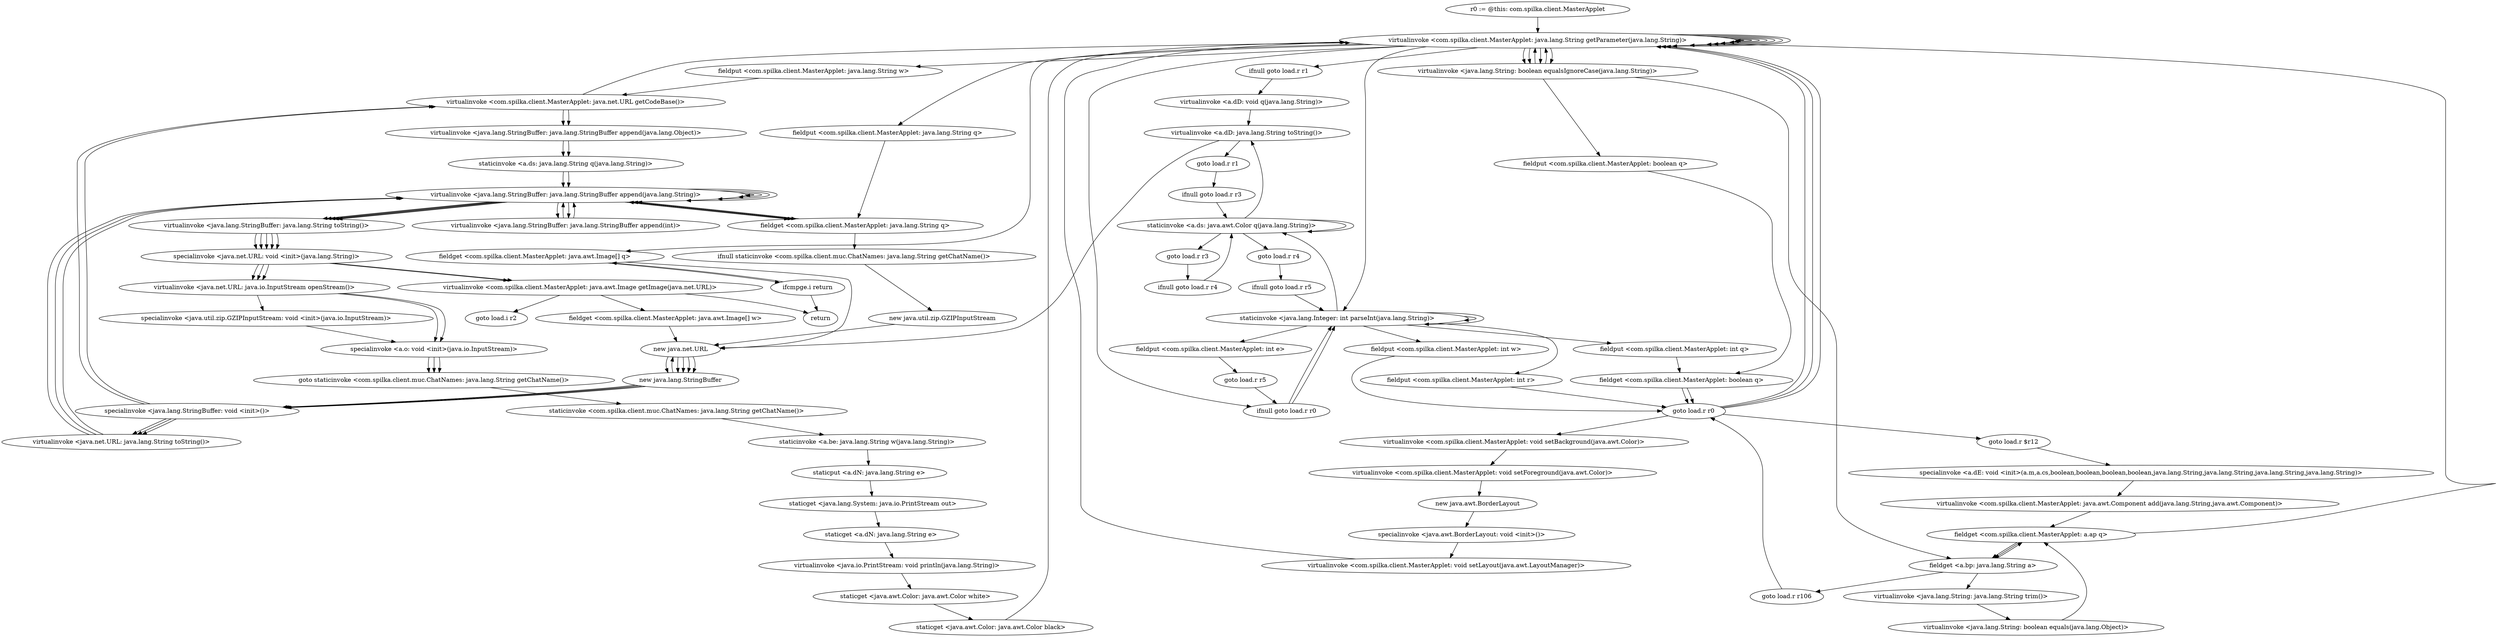 digraph "" {
"r0 := @this: com.spilka.client.MasterApplet"->"virtualinvoke <com.spilka.client.MasterApplet: java.lang.String getParameter(java.lang.String)>";
 "virtualinvoke <com.spilka.client.MasterApplet: java.lang.String getParameter(java.lang.String)>"->"fieldput <com.spilka.client.MasterApplet: java.lang.String w>";
 "fieldput <com.spilka.client.MasterApplet: java.lang.String w>"->"virtualinvoke <com.spilka.client.MasterApplet: java.net.URL getCodeBase()>";
 "virtualinvoke <com.spilka.client.MasterApplet: java.net.URL getCodeBase()>"->"virtualinvoke <com.spilka.client.MasterApplet: java.lang.String getParameter(java.lang.String)>";
 "virtualinvoke <com.spilka.client.MasterApplet: java.lang.String getParameter(java.lang.String)>"->"fieldput <com.spilka.client.MasterApplet: java.lang.String q>";
 "fieldput <com.spilka.client.MasterApplet: java.lang.String q>"->"fieldget <com.spilka.client.MasterApplet: java.lang.String q>";
 "fieldget <com.spilka.client.MasterApplet: java.lang.String q>"->"ifnull staticinvoke <com.spilka.client.muc.ChatNames: java.lang.String getChatName()>";
 "ifnull staticinvoke <com.spilka.client.muc.ChatNames: java.lang.String getChatName()>"->"new java.util.zip.GZIPInputStream";
 "new java.util.zip.GZIPInputStream"->"new java.net.URL";
 "new java.net.URL"->"new java.lang.StringBuffer";
 "new java.lang.StringBuffer"->"new java.net.URL";
 "new java.net.URL"->"new java.lang.StringBuffer";
 "new java.lang.StringBuffer"->"specialinvoke <java.lang.StringBuffer: void <init>()>";
 "specialinvoke <java.lang.StringBuffer: void <init>()>"->"virtualinvoke <java.net.URL: java.lang.String toString()>";
 "virtualinvoke <java.net.URL: java.lang.String toString()>"->"virtualinvoke <java.lang.StringBuffer: java.lang.StringBuffer append(java.lang.String)>";
 "virtualinvoke <java.lang.StringBuffer: java.lang.StringBuffer append(java.lang.String)>"->"virtualinvoke <java.lang.StringBuffer: java.lang.StringBuffer append(java.lang.String)>";
 "virtualinvoke <java.lang.StringBuffer: java.lang.StringBuffer append(java.lang.String)>"->"fieldget <com.spilka.client.MasterApplet: java.lang.String q>";
 "fieldget <com.spilka.client.MasterApplet: java.lang.String q>"->"virtualinvoke <java.lang.StringBuffer: java.lang.StringBuffer append(java.lang.String)>";
 "virtualinvoke <java.lang.StringBuffer: java.lang.StringBuffer append(java.lang.String)>"->"virtualinvoke <java.lang.StringBuffer: java.lang.String toString()>";
 "virtualinvoke <java.lang.StringBuffer: java.lang.String toString()>"->"specialinvoke <java.net.URL: void <init>(java.lang.String)>";
 "specialinvoke <java.net.URL: void <init>(java.lang.String)>"->"virtualinvoke <java.net.URL: java.io.InputStream openStream()>";
 "virtualinvoke <java.net.URL: java.io.InputStream openStream()>"->"specialinvoke <a.o: void <init>(java.io.InputStream)>";
 "specialinvoke <a.o: void <init>(java.io.InputStream)>"->"goto staticinvoke <com.spilka.client.muc.ChatNames: java.lang.String getChatName()>";
 "goto staticinvoke <com.spilka.client.muc.ChatNames: java.lang.String getChatName()>"->"staticinvoke <com.spilka.client.muc.ChatNames: java.lang.String getChatName()>";
 "staticinvoke <com.spilka.client.muc.ChatNames: java.lang.String getChatName()>"->"staticinvoke <a.be: java.lang.String w(java.lang.String)>";
 "staticinvoke <a.be: java.lang.String w(java.lang.String)>"->"staticput <a.dN: java.lang.String e>";
 "staticput <a.dN: java.lang.String e>"->"staticget <java.lang.System: java.io.PrintStream out>";
 "staticget <java.lang.System: java.io.PrintStream out>"->"staticget <a.dN: java.lang.String e>";
 "staticget <a.dN: java.lang.String e>"->"virtualinvoke <java.io.PrintStream: void println(java.lang.String)>";
 "virtualinvoke <java.io.PrintStream: void println(java.lang.String)>"->"staticget <java.awt.Color: java.awt.Color white>";
 "staticget <java.awt.Color: java.awt.Color white>"->"staticget <java.awt.Color: java.awt.Color black>";
 "staticget <java.awt.Color: java.awt.Color black>"->"virtualinvoke <com.spilka.client.MasterApplet: java.lang.String getParameter(java.lang.String)>";
 "virtualinvoke <com.spilka.client.MasterApplet: java.lang.String getParameter(java.lang.String)>"->"virtualinvoke <com.spilka.client.MasterApplet: java.lang.String getParameter(java.lang.String)>";
 "virtualinvoke <com.spilka.client.MasterApplet: java.lang.String getParameter(java.lang.String)>"->"virtualinvoke <com.spilka.client.MasterApplet: java.lang.String getParameter(java.lang.String)>";
 "virtualinvoke <com.spilka.client.MasterApplet: java.lang.String getParameter(java.lang.String)>"->"virtualinvoke <com.spilka.client.MasterApplet: java.lang.String getParameter(java.lang.String)>";
 "virtualinvoke <com.spilka.client.MasterApplet: java.lang.String getParameter(java.lang.String)>"->"virtualinvoke <com.spilka.client.MasterApplet: java.lang.String getParameter(java.lang.String)>";
 "virtualinvoke <com.spilka.client.MasterApplet: java.lang.String getParameter(java.lang.String)>"->"virtualinvoke <com.spilka.client.MasterApplet: java.lang.String getParameter(java.lang.String)>";
 "virtualinvoke <com.spilka.client.MasterApplet: java.lang.String getParameter(java.lang.String)>"->"virtualinvoke <com.spilka.client.MasterApplet: java.lang.String getParameter(java.lang.String)>";
 "virtualinvoke <com.spilka.client.MasterApplet: java.lang.String getParameter(java.lang.String)>"->"virtualinvoke <com.spilka.client.MasterApplet: java.lang.String getParameter(java.lang.String)>";
 "virtualinvoke <com.spilka.client.MasterApplet: java.lang.String getParameter(java.lang.String)>"->"ifnull goto load.r r1";
 "ifnull goto load.r r1"->"virtualinvoke <a.dD: void q(java.lang.String)>";
 "virtualinvoke <a.dD: void q(java.lang.String)>"->"virtualinvoke <a.dD: java.lang.String toString()>";
 "virtualinvoke <a.dD: java.lang.String toString()>"->"goto load.r r1";
 "goto load.r r1"->"ifnull goto load.r r3";
 "ifnull goto load.r r3"->"staticinvoke <a.ds: java.awt.Color q(java.lang.String)>";
 "staticinvoke <a.ds: java.awt.Color q(java.lang.String)>"->"goto load.r r3";
 "goto load.r r3"->"ifnull goto load.r r4";
 "ifnull goto load.r r4"->"staticinvoke <a.ds: java.awt.Color q(java.lang.String)>";
 "staticinvoke <a.ds: java.awt.Color q(java.lang.String)>"->"goto load.r r4";
 "goto load.r r4"->"ifnull goto load.r r5";
 "ifnull goto load.r r5"->"staticinvoke <java.lang.Integer: int parseInt(java.lang.String)>";
 "staticinvoke <java.lang.Integer: int parseInt(java.lang.String)>"->"fieldput <com.spilka.client.MasterApplet: int e>";
 "fieldput <com.spilka.client.MasterApplet: int e>"->"goto load.r r5";
 "goto load.r r5"->"ifnull goto load.r r0";
 "ifnull goto load.r r0"->"staticinvoke <java.lang.Integer: int parseInt(java.lang.String)>";
 "staticinvoke <java.lang.Integer: int parseInt(java.lang.String)>"->"fieldput <com.spilka.client.MasterApplet: int r>";
 "fieldput <com.spilka.client.MasterApplet: int r>"->"goto load.r r0";
 "goto load.r r0"->"virtualinvoke <com.spilka.client.MasterApplet: void setBackground(java.awt.Color)>";
 "virtualinvoke <com.spilka.client.MasterApplet: void setBackground(java.awt.Color)>"->"virtualinvoke <com.spilka.client.MasterApplet: void setForeground(java.awt.Color)>";
 "virtualinvoke <com.spilka.client.MasterApplet: void setForeground(java.awt.Color)>"->"new java.awt.BorderLayout";
 "new java.awt.BorderLayout"->"specialinvoke <java.awt.BorderLayout: void <init>()>";
 "specialinvoke <java.awt.BorderLayout: void <init>()>"->"virtualinvoke <com.spilka.client.MasterApplet: void setLayout(java.awt.LayoutManager)>";
 "virtualinvoke <com.spilka.client.MasterApplet: void setLayout(java.awt.LayoutManager)>"->"virtualinvoke <com.spilka.client.MasterApplet: java.lang.String getParameter(java.lang.String)>";
 "virtualinvoke <com.spilka.client.MasterApplet: java.lang.String getParameter(java.lang.String)>"->"virtualinvoke <java.lang.String: boolean equalsIgnoreCase(java.lang.String)>";
 "virtualinvoke <java.lang.String: boolean equalsIgnoreCase(java.lang.String)>"->"fieldput <com.spilka.client.MasterApplet: boolean q>";
 "fieldput <com.spilka.client.MasterApplet: boolean q>"->"fieldget <com.spilka.client.MasterApplet: boolean q>";
 "fieldget <com.spilka.client.MasterApplet: boolean q>"->"goto load.r r0";
 "goto load.r r0"->"virtualinvoke <com.spilka.client.MasterApplet: java.lang.String getParameter(java.lang.String)>";
 "virtualinvoke <com.spilka.client.MasterApplet: java.lang.String getParameter(java.lang.String)>"->"staticinvoke <java.lang.Integer: int parseInt(java.lang.String)>";
 "staticinvoke <java.lang.Integer: int parseInt(java.lang.String)>"->"fieldput <com.spilka.client.MasterApplet: int q>";
 "fieldput <com.spilka.client.MasterApplet: int q>"->"fieldget <com.spilka.client.MasterApplet: boolean q>";
 "fieldget <com.spilka.client.MasterApplet: boolean q>"->"goto load.r r0";
 "goto load.r r0"->"virtualinvoke <com.spilka.client.MasterApplet: java.lang.String getParameter(java.lang.String)>";
 "virtualinvoke <com.spilka.client.MasterApplet: java.lang.String getParameter(java.lang.String)>"->"ifnull goto load.r r0";
 "ifnull goto load.r r0"->"staticinvoke <java.lang.Integer: int parseInt(java.lang.String)>";
 "staticinvoke <java.lang.Integer: int parseInt(java.lang.String)>"->"fieldput <com.spilka.client.MasterApplet: int w>";
 "fieldput <com.spilka.client.MasterApplet: int w>"->"goto load.r r0";
 "goto load.r r0"->"virtualinvoke <com.spilka.client.MasterApplet: java.lang.String getParameter(java.lang.String)>";
 "virtualinvoke <com.spilka.client.MasterApplet: java.lang.String getParameter(java.lang.String)>"->"virtualinvoke <java.lang.String: boolean equalsIgnoreCase(java.lang.String)>";
 "virtualinvoke <java.lang.String: boolean equalsIgnoreCase(java.lang.String)>"->"virtualinvoke <com.spilka.client.MasterApplet: java.lang.String getParameter(java.lang.String)>";
 "virtualinvoke <com.spilka.client.MasterApplet: java.lang.String getParameter(java.lang.String)>"->"virtualinvoke <java.lang.String: boolean equalsIgnoreCase(java.lang.String)>";
 "virtualinvoke <java.lang.String: boolean equalsIgnoreCase(java.lang.String)>"->"virtualinvoke <com.spilka.client.MasterApplet: java.lang.String getParameter(java.lang.String)>";
 "virtualinvoke <com.spilka.client.MasterApplet: java.lang.String getParameter(java.lang.String)>"->"virtualinvoke <java.lang.String: boolean equalsIgnoreCase(java.lang.String)>";
 "virtualinvoke <java.lang.String: boolean equalsIgnoreCase(java.lang.String)>"->"fieldget <a.bp: java.lang.String a>";
 "fieldget <a.bp: java.lang.String a>"->"goto load.r r106";
 "goto load.r r106"->"goto load.r r0";
 "goto load.r r0"->"goto load.r $r12";
 "goto load.r $r12"->"specialinvoke <a.dE: void <init>(a.m,a.cs,boolean,boolean,boolean,boolean,java.lang.String,java.lang.String,java.lang.String,java.lang.String)>";
 "specialinvoke <a.dE: void <init>(a.m,a.cs,boolean,boolean,boolean,boolean,java.lang.String,java.lang.String,java.lang.String,java.lang.String)>"->"virtualinvoke <com.spilka.client.MasterApplet: java.awt.Component add(java.lang.String,java.awt.Component)>";
 "virtualinvoke <com.spilka.client.MasterApplet: java.awt.Component add(java.lang.String,java.awt.Component)>"->"fieldget <com.spilka.client.MasterApplet: a.ap q>";
 "fieldget <com.spilka.client.MasterApplet: a.ap q>"->"fieldget <a.bp: java.lang.String a>";
 "fieldget <a.bp: java.lang.String a>"->"fieldget <com.spilka.client.MasterApplet: a.ap q>";
 "fieldget <com.spilka.client.MasterApplet: a.ap q>"->"fieldget <a.bp: java.lang.String a>";
 "fieldget <a.bp: java.lang.String a>"->"virtualinvoke <java.lang.String: java.lang.String trim()>";
 "virtualinvoke <java.lang.String: java.lang.String trim()>"->"virtualinvoke <java.lang.String: boolean equals(java.lang.Object)>";
 "virtualinvoke <java.lang.String: boolean equals(java.lang.Object)>"->"fieldget <com.spilka.client.MasterApplet: a.ap q>";
 "fieldget <com.spilka.client.MasterApplet: a.ap q>"->"virtualinvoke <com.spilka.client.MasterApplet: java.lang.String getParameter(java.lang.String)>";
 "virtualinvoke <com.spilka.client.MasterApplet: java.lang.String getParameter(java.lang.String)>"->"fieldget <com.spilka.client.MasterApplet: java.awt.Image[] q>";
 "fieldget <com.spilka.client.MasterApplet: java.awt.Image[] q>"->"ifcmpge.i return";
 "ifcmpge.i return"->"fieldget <com.spilka.client.MasterApplet: java.awt.Image[] q>";
 "fieldget <com.spilka.client.MasterApplet: java.awt.Image[] q>"->"new java.net.URL";
 "new java.net.URL"->"new java.lang.StringBuffer";
 "new java.lang.StringBuffer"->"specialinvoke <java.lang.StringBuffer: void <init>()>";
 "specialinvoke <java.lang.StringBuffer: void <init>()>"->"virtualinvoke <com.spilka.client.MasterApplet: java.net.URL getCodeBase()>";
 "virtualinvoke <com.spilka.client.MasterApplet: java.net.URL getCodeBase()>"->"virtualinvoke <java.lang.StringBuffer: java.lang.StringBuffer append(java.lang.Object)>";
 "virtualinvoke <java.lang.StringBuffer: java.lang.StringBuffer append(java.lang.Object)>"->"staticinvoke <a.ds: java.lang.String q(java.lang.String)>";
 "staticinvoke <a.ds: java.lang.String q(java.lang.String)>"->"virtualinvoke <java.lang.StringBuffer: java.lang.StringBuffer append(java.lang.String)>";
 "virtualinvoke <java.lang.StringBuffer: java.lang.StringBuffer append(java.lang.String)>"->"virtualinvoke <java.lang.StringBuffer: java.lang.StringBuffer append(int)>";
 "virtualinvoke <java.lang.StringBuffer: java.lang.StringBuffer append(int)>"->"virtualinvoke <java.lang.StringBuffer: java.lang.StringBuffer append(java.lang.String)>";
 "virtualinvoke <java.lang.StringBuffer: java.lang.StringBuffer append(java.lang.String)>"->"virtualinvoke <java.lang.StringBuffer: java.lang.String toString()>";
 "virtualinvoke <java.lang.StringBuffer: java.lang.String toString()>"->"specialinvoke <java.net.URL: void <init>(java.lang.String)>";
 "specialinvoke <java.net.URL: void <init>(java.lang.String)>"->"virtualinvoke <com.spilka.client.MasterApplet: java.awt.Image getImage(java.net.URL)>";
 "virtualinvoke <com.spilka.client.MasterApplet: java.awt.Image getImage(java.net.URL)>"->"fieldget <com.spilka.client.MasterApplet: java.awt.Image[] w>";
 "fieldget <com.spilka.client.MasterApplet: java.awt.Image[] w>"->"new java.net.URL";
 "new java.net.URL"->"new java.lang.StringBuffer";
 "new java.lang.StringBuffer"->"specialinvoke <java.lang.StringBuffer: void <init>()>";
 "specialinvoke <java.lang.StringBuffer: void <init>()>"->"virtualinvoke <com.spilka.client.MasterApplet: java.net.URL getCodeBase()>";
 "virtualinvoke <com.spilka.client.MasterApplet: java.net.URL getCodeBase()>"->"virtualinvoke <java.lang.StringBuffer: java.lang.StringBuffer append(java.lang.Object)>";
 "virtualinvoke <java.lang.StringBuffer: java.lang.StringBuffer append(java.lang.Object)>"->"staticinvoke <a.ds: java.lang.String q(java.lang.String)>";
 "staticinvoke <a.ds: java.lang.String q(java.lang.String)>"->"virtualinvoke <java.lang.StringBuffer: java.lang.StringBuffer append(java.lang.String)>";
 "virtualinvoke <java.lang.StringBuffer: java.lang.StringBuffer append(java.lang.String)>"->"virtualinvoke <java.lang.StringBuffer: java.lang.StringBuffer append(int)>";
 "virtualinvoke <java.lang.StringBuffer: java.lang.StringBuffer append(int)>"->"virtualinvoke <java.lang.StringBuffer: java.lang.StringBuffer append(java.lang.String)>";
 "virtualinvoke <java.lang.StringBuffer: java.lang.StringBuffer append(java.lang.String)>"->"virtualinvoke <java.lang.StringBuffer: java.lang.String toString()>";
 "virtualinvoke <java.lang.StringBuffer: java.lang.String toString()>"->"specialinvoke <java.net.URL: void <init>(java.lang.String)>";
 "specialinvoke <java.net.URL: void <init>(java.lang.String)>"->"virtualinvoke <com.spilka.client.MasterApplet: java.awt.Image getImage(java.net.URL)>";
 "virtualinvoke <com.spilka.client.MasterApplet: java.awt.Image getImage(java.net.URL)>"->"goto load.i r2";
 "virtualinvoke <com.spilka.client.MasterApplet: java.awt.Image getImage(java.net.URL)>"->"return";
 "ifcmpge.i return"->"return";
 "staticinvoke <java.lang.Integer: int parseInt(java.lang.String)>"-> "staticinvoke <java.lang.Integer: int parseInt(java.lang.String)>"-> "staticinvoke <java.lang.Integer: int parseInt(java.lang.String)>"-> "staticinvoke <a.ds: java.awt.Color q(java.lang.String)>"-> "staticinvoke <a.ds: java.awt.Color q(java.lang.String)>"-> "virtualinvoke <a.dD: java.lang.String toString()>"->"new java.net.URL";
 "new java.net.URL"->"new java.lang.StringBuffer";
 "new java.lang.StringBuffer"->"specialinvoke <java.lang.StringBuffer: void <init>()>";
 "specialinvoke <java.lang.StringBuffer: void <init>()>"->"virtualinvoke <java.net.URL: java.lang.String toString()>";
 "virtualinvoke <java.net.URL: java.lang.String toString()>"->"virtualinvoke <java.lang.StringBuffer: java.lang.StringBuffer append(java.lang.String)>";
 "virtualinvoke <java.lang.StringBuffer: java.lang.StringBuffer append(java.lang.String)>"->"virtualinvoke <java.lang.StringBuffer: java.lang.StringBuffer append(java.lang.String)>";
 "virtualinvoke <java.lang.StringBuffer: java.lang.StringBuffer append(java.lang.String)>"->"fieldget <com.spilka.client.MasterApplet: java.lang.String q>";
 "fieldget <com.spilka.client.MasterApplet: java.lang.String q>"->"virtualinvoke <java.lang.StringBuffer: java.lang.StringBuffer append(java.lang.String)>";
 "virtualinvoke <java.lang.StringBuffer: java.lang.StringBuffer append(java.lang.String)>"->"virtualinvoke <java.lang.StringBuffer: java.lang.String toString()>";
 "virtualinvoke <java.lang.StringBuffer: java.lang.String toString()>"->"specialinvoke <java.net.URL: void <init>(java.lang.String)>";
 "specialinvoke <java.net.URL: void <init>(java.lang.String)>"->"virtualinvoke <java.net.URL: java.io.InputStream openStream()>";
 "virtualinvoke <java.net.URL: java.io.InputStream openStream()>"->"specialinvoke <a.o: void <init>(java.io.InputStream)>";
 "specialinvoke <a.o: void <init>(java.io.InputStream)>"->"goto staticinvoke <com.spilka.client.muc.ChatNames: java.lang.String getChatName()>";
"specialinvoke <java.lang.StringBuffer: void <init>()>";
 "specialinvoke <java.lang.StringBuffer: void <init>()>"->"virtualinvoke <java.net.URL: java.lang.String toString()>";
 "virtualinvoke <java.net.URL: java.lang.String toString()>"->"virtualinvoke <java.lang.StringBuffer: java.lang.StringBuffer append(java.lang.String)>";
 "virtualinvoke <java.lang.StringBuffer: java.lang.StringBuffer append(java.lang.String)>"->"virtualinvoke <java.lang.StringBuffer: java.lang.StringBuffer append(java.lang.String)>";
 "virtualinvoke <java.lang.StringBuffer: java.lang.StringBuffer append(java.lang.String)>"->"fieldget <com.spilka.client.MasterApplet: java.lang.String q>";
 "fieldget <com.spilka.client.MasterApplet: java.lang.String q>"->"virtualinvoke <java.lang.StringBuffer: java.lang.StringBuffer append(java.lang.String)>";
 "virtualinvoke <java.lang.StringBuffer: java.lang.StringBuffer append(java.lang.String)>"->"virtualinvoke <java.lang.StringBuffer: java.lang.StringBuffer append(java.lang.String)>";
 "virtualinvoke <java.lang.StringBuffer: java.lang.StringBuffer append(java.lang.String)>"->"virtualinvoke <java.lang.StringBuffer: java.lang.String toString()>";
 "virtualinvoke <java.lang.StringBuffer: java.lang.String toString()>"->"specialinvoke <java.net.URL: void <init>(java.lang.String)>";
 "specialinvoke <java.net.URL: void <init>(java.lang.String)>"->"virtualinvoke <java.net.URL: java.io.InputStream openStream()>";
 "virtualinvoke <java.net.URL: java.io.InputStream openStream()>"->"specialinvoke <java.util.zip.GZIPInputStream: void <init>(java.io.InputStream)>";
 "specialinvoke <java.util.zip.GZIPInputStream: void <init>(java.io.InputStream)>"->"specialinvoke <a.o: void <init>(java.io.InputStream)>";
 "specialinvoke <a.o: void <init>(java.io.InputStream)>"->"goto staticinvoke <com.spilka.client.muc.ChatNames: java.lang.String getChatName()>";
}
